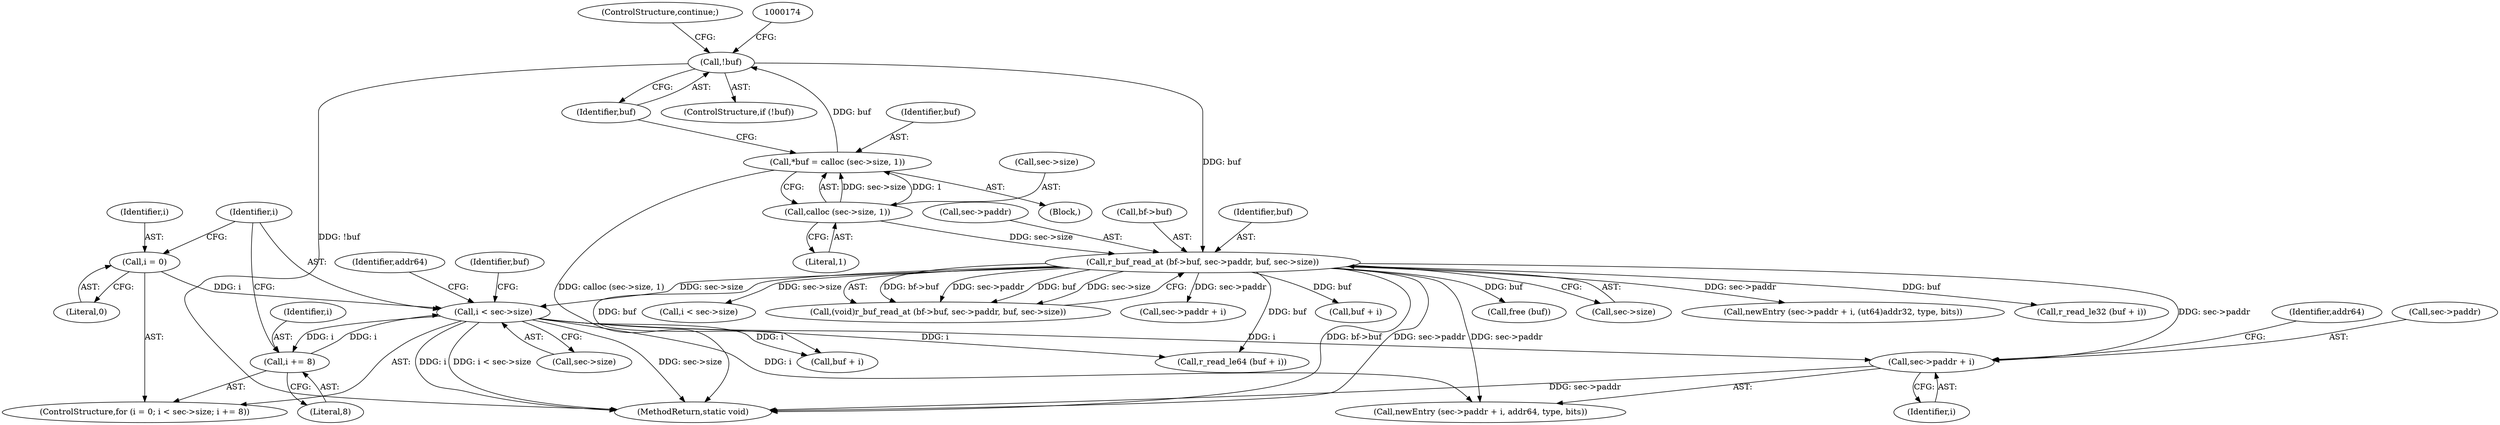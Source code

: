digraph "0_radare2_1f37c04f2a762500222dda2459e6a04646feeedf@pointer" {
"1000260" [label="(Call,sec->paddr + i)"];
"1000175" [label="(Call,r_buf_read_at (bf->buf, sec->paddr, buf, sec->size))"];
"1000169" [label="(Call,!buf)"];
"1000161" [label="(Call,*buf = calloc (sec->size, 1))"];
"1000163" [label="(Call,calloc (sec->size, 1))"];
"1000237" [label="(Call,i < sec->size)"];
"1000234" [label="(Call,i = 0)"];
"1000242" [label="(Call,i += 8)"];
"1000182" [label="(Identifier,buf)"];
"1000242" [label="(Call,i += 8)"];
"1000175" [label="(Call,r_buf_read_at (bf->buf, sec->paddr, buf, sec->size))"];
"1000250" [label="(Call,buf + i)"];
"1000243" [label="(Identifier,i)"];
"1000167" [label="(Literal,1)"];
"1000249" [label="(Call,r_read_le64 (buf + i))"];
"1000248" [label="(Identifier,addr64)"];
"1000161" [label="(Call,*buf = calloc (sec->size, 1))"];
"1000164" [label="(Call,sec->size)"];
"1000271" [label="(Call,free (buf))"];
"1000169" [label="(Call,!buf)"];
"1000264" [label="(Identifier,i)"];
"1000183" [label="(Call,sec->size)"];
"1000237" [label="(Call,i < sec->size)"];
"1000217" [label="(Call,newEntry (sec->paddr + i, (ut64)addr32, type, bits))"];
"1000207" [label="(Call,r_read_le32 (buf + i))"];
"1000159" [label="(Block,)"];
"1000162" [label="(Identifier,buf)"];
"1000265" [label="(Identifier,addr64)"];
"1000168" [label="(ControlStructure,if (!buf))"];
"1000163" [label="(Call,calloc (sec->size, 1))"];
"1000235" [label="(Identifier,i)"];
"1000275" [label="(MethodReturn,static void)"];
"1000233" [label="(ControlStructure,for (i = 0; i < sec->size; i += 8))"];
"1000244" [label="(Literal,8)"];
"1000195" [label="(Call,i < sec->size)"];
"1000238" [label="(Identifier,i)"];
"1000272" [label="(Identifier,buf)"];
"1000179" [label="(Call,sec->paddr)"];
"1000176" [label="(Call,bf->buf)"];
"1000170" [label="(Identifier,buf)"];
"1000260" [label="(Call,sec->paddr + i)"];
"1000261" [label="(Call,sec->paddr)"];
"1000173" [label="(Call,(void)r_buf_read_at (bf->buf, sec->paddr, buf, sec->size))"];
"1000218" [label="(Call,sec->paddr + i)"];
"1000234" [label="(Call,i = 0)"];
"1000259" [label="(Call,newEntry (sec->paddr + i, addr64, type, bits))"];
"1000172" [label="(ControlStructure,continue;)"];
"1000208" [label="(Call,buf + i)"];
"1000236" [label="(Literal,0)"];
"1000239" [label="(Call,sec->size)"];
"1000260" -> "1000259"  [label="AST: "];
"1000260" -> "1000264"  [label="CFG: "];
"1000261" -> "1000260"  [label="AST: "];
"1000264" -> "1000260"  [label="AST: "];
"1000265" -> "1000260"  [label="CFG: "];
"1000260" -> "1000275"  [label="DDG: sec->paddr"];
"1000175" -> "1000260"  [label="DDG: sec->paddr"];
"1000237" -> "1000260"  [label="DDG: i"];
"1000175" -> "1000173"  [label="AST: "];
"1000175" -> "1000183"  [label="CFG: "];
"1000176" -> "1000175"  [label="AST: "];
"1000179" -> "1000175"  [label="AST: "];
"1000182" -> "1000175"  [label="AST: "];
"1000183" -> "1000175"  [label="AST: "];
"1000173" -> "1000175"  [label="CFG: "];
"1000175" -> "1000275"  [label="DDG: sec->paddr"];
"1000175" -> "1000275"  [label="DDG: bf->buf"];
"1000175" -> "1000173"  [label="DDG: bf->buf"];
"1000175" -> "1000173"  [label="DDG: sec->paddr"];
"1000175" -> "1000173"  [label="DDG: buf"];
"1000175" -> "1000173"  [label="DDG: sec->size"];
"1000169" -> "1000175"  [label="DDG: buf"];
"1000163" -> "1000175"  [label="DDG: sec->size"];
"1000175" -> "1000195"  [label="DDG: sec->size"];
"1000175" -> "1000207"  [label="DDG: buf"];
"1000175" -> "1000208"  [label="DDG: buf"];
"1000175" -> "1000217"  [label="DDG: sec->paddr"];
"1000175" -> "1000218"  [label="DDG: sec->paddr"];
"1000175" -> "1000237"  [label="DDG: sec->size"];
"1000175" -> "1000249"  [label="DDG: buf"];
"1000175" -> "1000250"  [label="DDG: buf"];
"1000175" -> "1000259"  [label="DDG: sec->paddr"];
"1000175" -> "1000271"  [label="DDG: buf"];
"1000169" -> "1000168"  [label="AST: "];
"1000169" -> "1000170"  [label="CFG: "];
"1000170" -> "1000169"  [label="AST: "];
"1000172" -> "1000169"  [label="CFG: "];
"1000174" -> "1000169"  [label="CFG: "];
"1000169" -> "1000275"  [label="DDG: !buf"];
"1000161" -> "1000169"  [label="DDG: buf"];
"1000161" -> "1000159"  [label="AST: "];
"1000161" -> "1000163"  [label="CFG: "];
"1000162" -> "1000161"  [label="AST: "];
"1000163" -> "1000161"  [label="AST: "];
"1000170" -> "1000161"  [label="CFG: "];
"1000161" -> "1000275"  [label="DDG: calloc (sec->size, 1)"];
"1000163" -> "1000161"  [label="DDG: sec->size"];
"1000163" -> "1000161"  [label="DDG: 1"];
"1000163" -> "1000167"  [label="CFG: "];
"1000164" -> "1000163"  [label="AST: "];
"1000167" -> "1000163"  [label="AST: "];
"1000237" -> "1000233"  [label="AST: "];
"1000237" -> "1000239"  [label="CFG: "];
"1000238" -> "1000237"  [label="AST: "];
"1000239" -> "1000237"  [label="AST: "];
"1000248" -> "1000237"  [label="CFG: "];
"1000272" -> "1000237"  [label="CFG: "];
"1000237" -> "1000275"  [label="DDG: i < sec->size"];
"1000237" -> "1000275"  [label="DDG: sec->size"];
"1000237" -> "1000275"  [label="DDG: i"];
"1000234" -> "1000237"  [label="DDG: i"];
"1000242" -> "1000237"  [label="DDG: i"];
"1000237" -> "1000242"  [label="DDG: i"];
"1000237" -> "1000249"  [label="DDG: i"];
"1000237" -> "1000250"  [label="DDG: i"];
"1000237" -> "1000259"  [label="DDG: i"];
"1000234" -> "1000233"  [label="AST: "];
"1000234" -> "1000236"  [label="CFG: "];
"1000235" -> "1000234"  [label="AST: "];
"1000236" -> "1000234"  [label="AST: "];
"1000238" -> "1000234"  [label="CFG: "];
"1000242" -> "1000233"  [label="AST: "];
"1000242" -> "1000244"  [label="CFG: "];
"1000243" -> "1000242"  [label="AST: "];
"1000244" -> "1000242"  [label="AST: "];
"1000238" -> "1000242"  [label="CFG: "];
}
